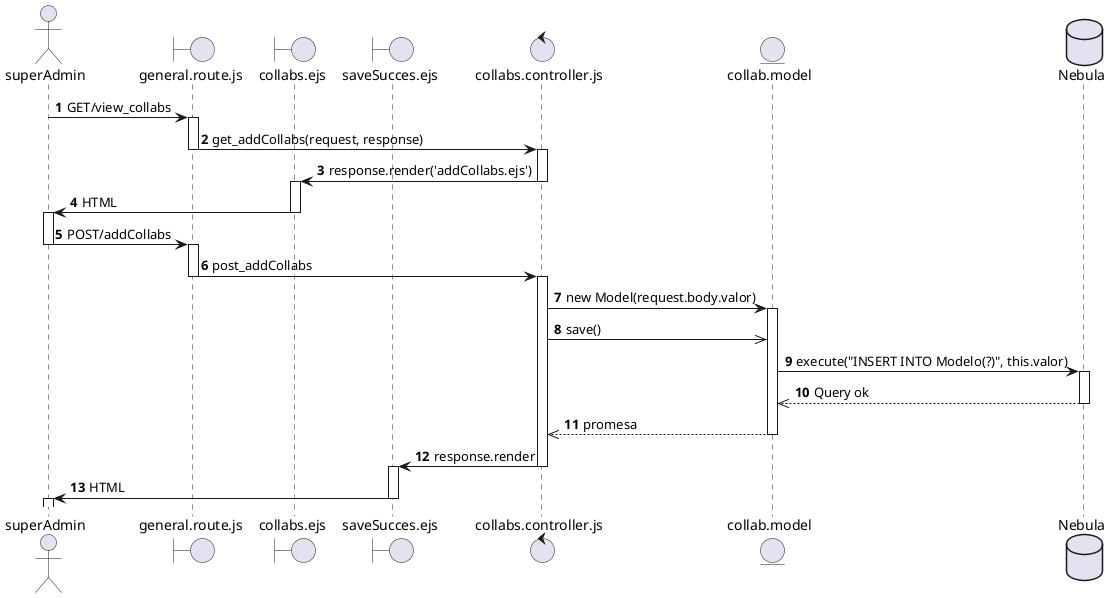 @startuml REQ-29
autonumber
actor superAdmin
boundary general.route.js as collabsRoute
boundary collabs.ejs as CollabsView
boundary saveSucces.ejs as saveSucces

control collabs.controller.js as collabsController
entity collab.model as collabModel
database Nebula as nebula

superAdmin -> collabsRoute : GET/view_collabs
activate collabsRoute

collabsRoute -> collabsController: get_addCollabs(request, response)
deactivate collabsRoute
activate collabsController

collabsController -> CollabsView: response.render('addCollabs.ejs')
deactivate collabsController
activate CollabsView

CollabsView -> superAdmin: HTML
deactivate CollabsView
activate superAdmin

superAdmin -> collabsRoute: POST/addCollabs
deactivate superAdmin
activate collabsRoute

collabsRoute -> collabsController: post_addCollabs
deactivate collabsRoute
activate collabsController

collabsController -> collabModel: new Model(request.body.valor)
activate collabModel

collabsController ->> collabModel: save()

collabModel -> nebula: execute("INSERT INTO Modelo(?)", this.valor)
activate nebula

nebula -->> collabModel: Query ok
deactivate nebula

collabModel -->> collabsController: promesa
deactivate collabModel

collabsController -> saveSucces: response.render
deactivate collabsController
activate saveSucces

saveSucces -> superAdmin: HTML
deactivate saveSucces
activate superAdmin
deactivate superAdmin

@enduml